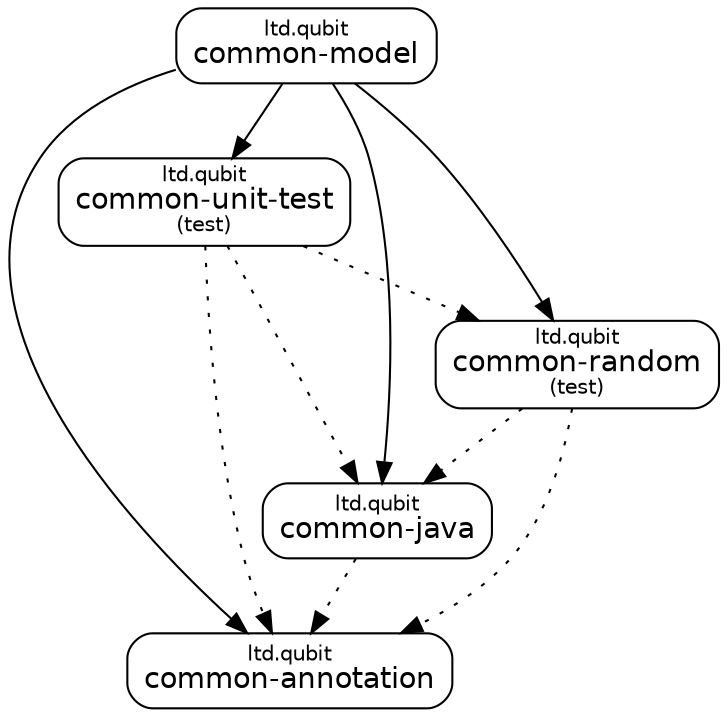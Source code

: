 digraph "common-model" {
  node [shape="box",style="rounded",fontname="Helvetica",fontsize="14"]
  edge [fontsize="10",fontname="Helvetica"]

  // Node Definitions:
  "ltd.qubit:common-model:jar"[label=<<font point-size="10">ltd.qubit</font><br/>common-model>]
  "ltd.qubit:common-annotation:jar"[label=<<font point-size="10">ltd.qubit</font><br/>common-annotation>]
  "ltd.qubit:common-java:jar"[label=<<font point-size="10">ltd.qubit</font><br/>common-java>]
  "ltd.qubit:common-random:jar"[label=<<font point-size="10">ltd.qubit</font><br/>common-random<font point-size="10"><br/>(test)</font>>]
  "ltd.qubit:common-unit-test:jar"[label=<<font point-size="10">ltd.qubit</font><br/>common-unit-test<font point-size="10"><br/>(test)</font>>]

  // Edge Definitions:
  "ltd.qubit:common-model:jar" -> "ltd.qubit:common-annotation:jar"
  "ltd.qubit:common-java:jar" -> "ltd.qubit:common-annotation:jar"[style="dotted"]
  "ltd.qubit:common-model:jar" -> "ltd.qubit:common-java:jar"
  "ltd.qubit:common-random:jar" -> "ltd.qubit:common-annotation:jar"[style="dotted"]
  "ltd.qubit:common-random:jar" -> "ltd.qubit:common-java:jar"[style="dotted"]
  "ltd.qubit:common-model:jar" -> "ltd.qubit:common-random:jar"
  "ltd.qubit:common-unit-test:jar" -> "ltd.qubit:common-annotation:jar"[style="dotted"]
  "ltd.qubit:common-unit-test:jar" -> "ltd.qubit:common-java:jar"[style="dotted"]
  "ltd.qubit:common-unit-test:jar" -> "ltd.qubit:common-random:jar"[style="dotted"]
  "ltd.qubit:common-model:jar" -> "ltd.qubit:common-unit-test:jar"
}